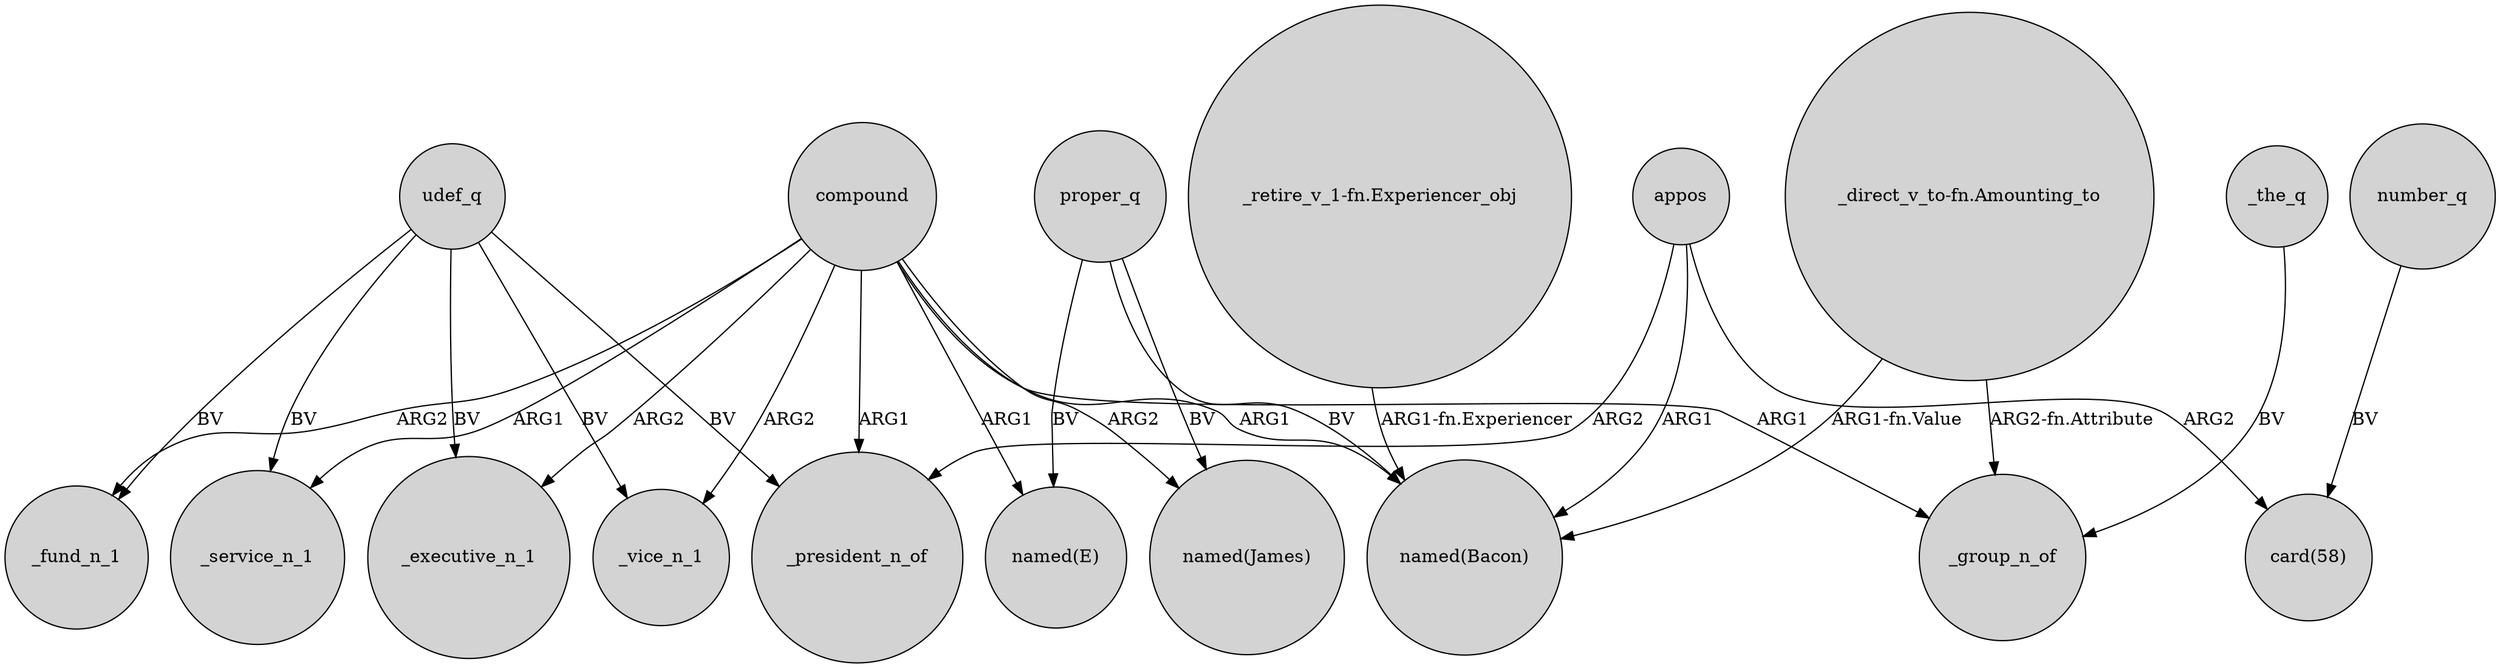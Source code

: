 digraph {
	node [shape=circle style=filled]
	compound -> _fund_n_1 [label=ARG2]
	appos -> _president_n_of [label=ARG2]
	udef_q -> _service_n_1 [label=BV]
	proper_q -> "named(James)" [label=BV]
	"_retire_v_1-fn.Experiencer_obj" -> "named(Bacon)" [label="ARG1-fn.Experiencer"]
	udef_q -> _fund_n_1 [label=BV]
	compound -> "named(Bacon)" [label=ARG1]
	"_direct_v_to-fn.Amounting_to" -> _group_n_of [label="ARG2-fn.Attribute"]
	compound -> "named(E)" [label=ARG1]
	number_q -> "card(58)" [label=BV]
	compound -> _group_n_of [label=ARG1]
	udef_q -> _executive_n_1 [label=BV]
	udef_q -> _vice_n_1 [label=BV]
	_the_q -> _group_n_of [label=BV]
	proper_q -> "named(Bacon)" [label=BV]
	compound -> _vice_n_1 [label=ARG2]
	compound -> "named(James)" [label=ARG2]
	compound -> _president_n_of [label=ARG1]
	"_direct_v_to-fn.Amounting_to" -> "named(Bacon)" [label="ARG1-fn.Value"]
	appos -> "named(Bacon)" [label=ARG1]
	appos -> "card(58)" [label=ARG2]
	udef_q -> _president_n_of [label=BV]
	compound -> _service_n_1 [label=ARG1]
	compound -> _executive_n_1 [label=ARG2]
	proper_q -> "named(E)" [label=BV]
}
